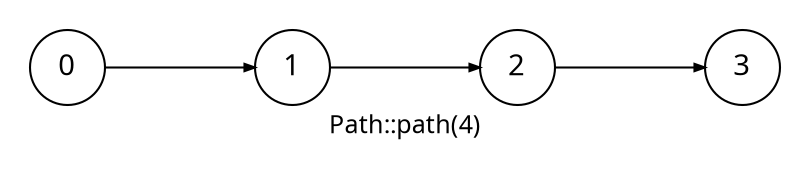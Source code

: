 digraph {
    node [shape=circle, fontname="Operator Mono"];
    edge [arrowsize=0.5];
    layout=circo;
    pad=0.2;
    fontsize=12;
    fontname="Operator Mono";
    label="Path::path(4)";

    0 [label="0"];
    1 [label="1"];
    2 [label="2"];
    3 [label="3"];

    0 -> 1 -> 2 -> 3;
}